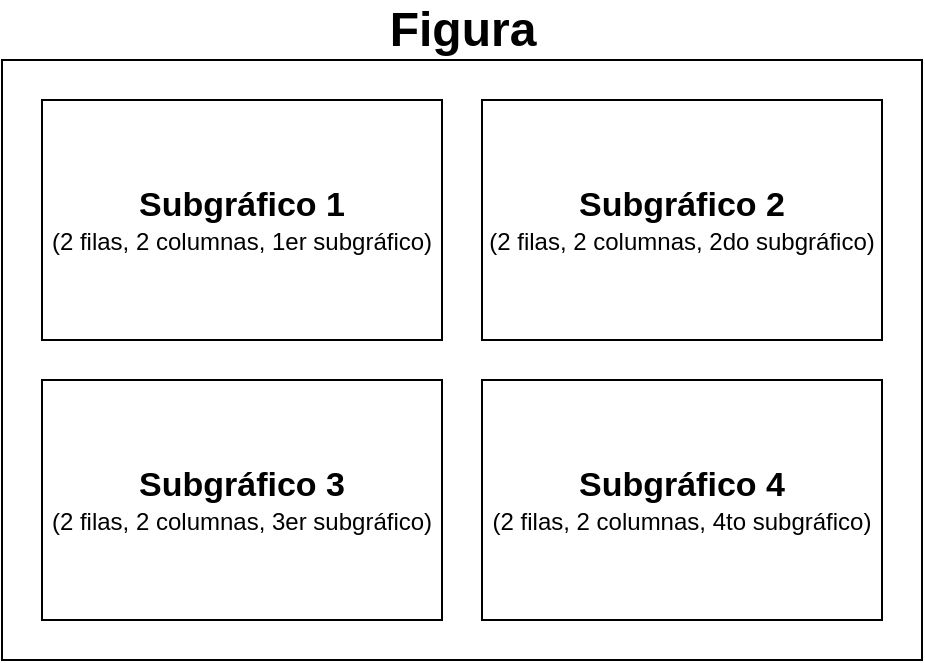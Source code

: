 <mxfile version="18.0.1" type="device"><diagram id="ZPg7COokvArIQN21ia4h" name="Página-1"><mxGraphModel dx="820" dy="635" grid="1" gridSize="10" guides="1" tooltips="1" connect="1" arrows="1" fold="1" page="1" pageScale="1" pageWidth="1100" pageHeight="850" math="0" shadow="0"><root><mxCell id="0"/><mxCell id="1" parent="0"/><mxCell id="_8_LqtnrYhtU2LVwWdHu-9" value="" style="group" vertex="1" connectable="0" parent="1"><mxGeometry x="40" y="50" width="460" height="330" as="geometry"/></mxCell><mxCell id="_8_LqtnrYhtU2LVwWdHu-1" value="" style="rounded=0;whiteSpace=wrap;html=1;" vertex="1" parent="_8_LqtnrYhtU2LVwWdHu-9"><mxGeometry y="30" width="460" height="300" as="geometry"/></mxCell><mxCell id="_8_LqtnrYhtU2LVwWdHu-2" value="&lt;b style=&quot;font-size: 17px;&quot;&gt;Subgráfico 1&lt;br&gt;&lt;/b&gt;(2 filas, 2 columnas, 1er subgráfico)" style="rounded=0;whiteSpace=wrap;html=1;" vertex="1" parent="_8_LqtnrYhtU2LVwWdHu-9"><mxGeometry x="20" y="50" width="200" height="120" as="geometry"/></mxCell><mxCell id="_8_LqtnrYhtU2LVwWdHu-3" value="&lt;b style=&quot;font-size: 17px;&quot;&gt;Subgráfico 2&lt;/b&gt;&lt;span style=&quot;font-size: 17px;&quot;&gt;&lt;b&gt;&lt;br&gt;&lt;/b&gt;&lt;/span&gt;(2 filas, 2 columnas, 2do subgráfico)" style="rounded=0;whiteSpace=wrap;html=1;" vertex="1" parent="_8_LqtnrYhtU2LVwWdHu-9"><mxGeometry x="240" y="50" width="200" height="120" as="geometry"/></mxCell><mxCell id="_8_LqtnrYhtU2LVwWdHu-4" value="&lt;b style=&quot;font-size: 17px;&quot;&gt;Subgráfico 3&lt;br&gt;&lt;/b&gt;(2 filas, 2 columnas, 3er subgráfico)" style="rounded=0;whiteSpace=wrap;html=1;" vertex="1" parent="_8_LqtnrYhtU2LVwWdHu-9"><mxGeometry x="20" y="190" width="200" height="120" as="geometry"/></mxCell><mxCell id="_8_LqtnrYhtU2LVwWdHu-6" value="&lt;b style=&quot;font-size: 17px;&quot;&gt;Subgráfico 4&lt;br&gt;&lt;/b&gt;(2 filas, 2 columnas, 4to subgráfico)" style="rounded=0;whiteSpace=wrap;html=1;" vertex="1" parent="_8_LqtnrYhtU2LVwWdHu-9"><mxGeometry x="240" y="190" width="200" height="120" as="geometry"/></mxCell><mxCell id="_8_LqtnrYhtU2LVwWdHu-8" value="&lt;b&gt;&lt;font style=&quot;font-size: 24px;&quot;&gt;Figura&lt;/font&gt;&lt;/b&gt;" style="text;html=1;resizable=0;autosize=1;align=center;verticalAlign=middle;points=[];fillColor=none;strokeColor=none;rounded=0;fontSize=17;" vertex="1" parent="_8_LqtnrYhtU2LVwWdHu-9"><mxGeometry x="185" width="90" height="30" as="geometry"/></mxCell></root></mxGraphModel></diagram></mxfile>